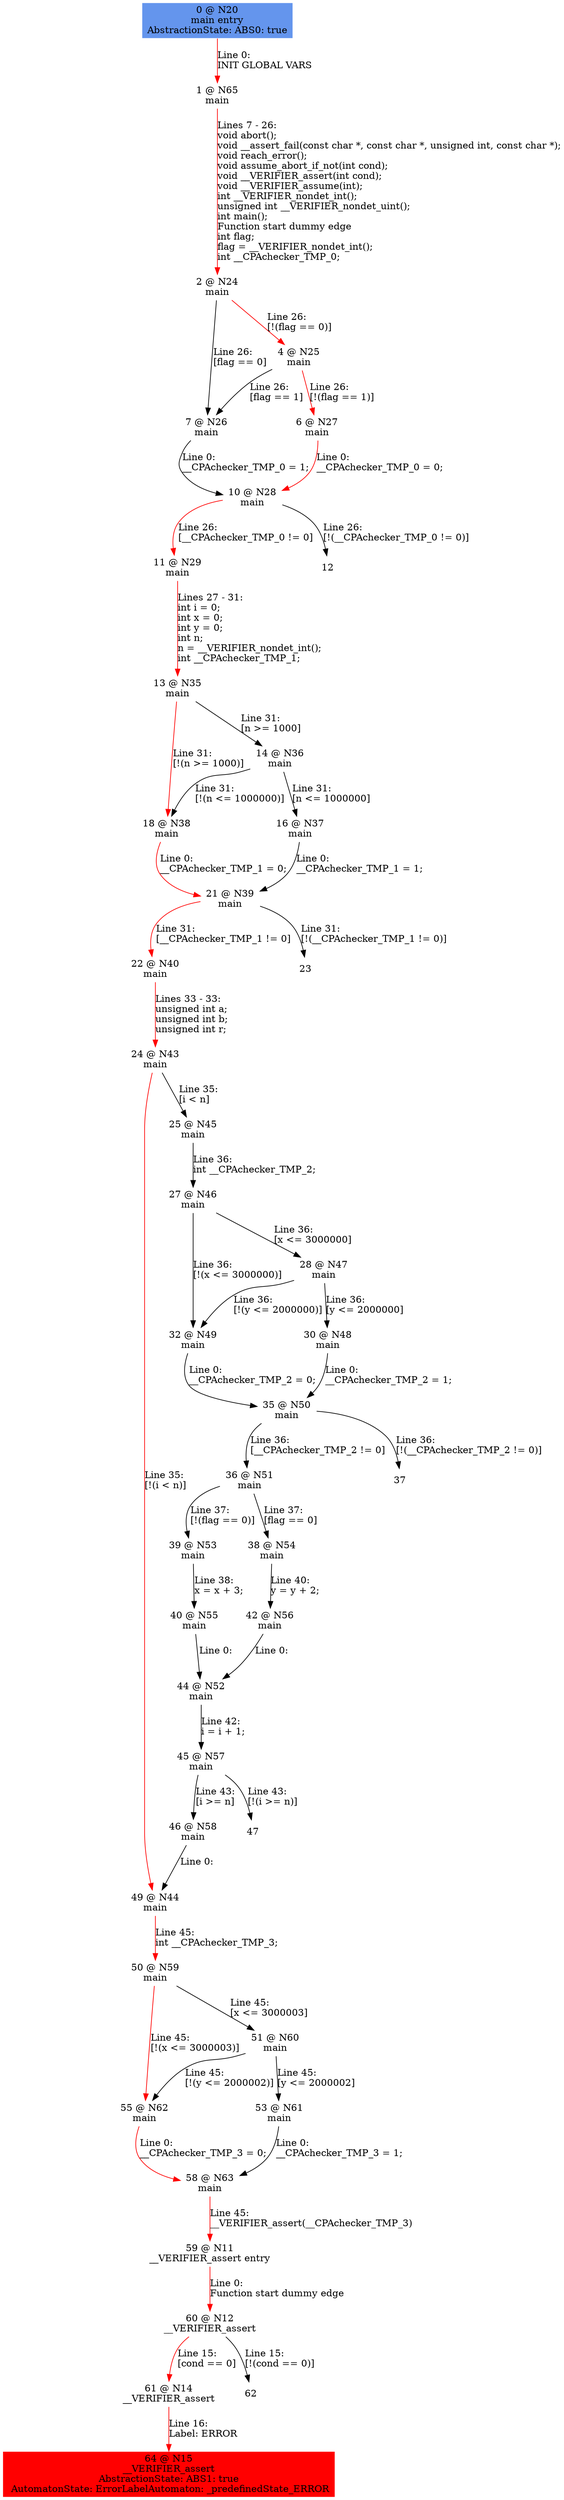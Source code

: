 digraph ARG {
node [style="filled" shape="box" color="white"]
0 [fillcolor="cornflowerblue" label="0 @ N20\nmain entry\nAbstractionState: ABS0: true\n" id="0"]
1 [label="1 @ N65\nmain\n" id="1"]
2 [label="2 @ N24\nmain\n" id="2"]
7 [label="7 @ N26\nmain\n" id="7"]
10 [label="10 @ N28\nmain\n" id="10"]
11 [label="11 @ N29\nmain\n" id="11"]
13 [label="13 @ N35\nmain\n" id="13"]
18 [label="18 @ N38\nmain\n" id="18"]
21 [label="21 @ N39\nmain\n" id="21"]
22 [label="22 @ N40\nmain\n" id="22"]
24 [label="24 @ N43\nmain\n" id="24"]
49 [label="49 @ N44\nmain\n" id="49"]
50 [label="50 @ N59\nmain\n" id="50"]
55 [label="55 @ N62\nmain\n" id="55"]
58 [label="58 @ N63\nmain\n" id="58"]
59 [label="59 @ N11\n__VERIFIER_assert entry\n" id="59"]
60 [label="60 @ N12\n__VERIFIER_assert\n" id="60"]
61 [label="61 @ N14\n__VERIFIER_assert\n" id="61"]
64 [fillcolor="red" label="64 @ N15\n__VERIFIER_assert\nAbstractionState: ABS1: true\n AutomatonState: ErrorLabelAutomaton: _predefinedState_ERROR\n" id="64"]
51 [label="51 @ N60\nmain\n" id="51"]
53 [label="53 @ N61\nmain\n" id="53"]
25 [label="25 @ N45\nmain\n" id="25"]
27 [label="27 @ N46\nmain\n" id="27"]
32 [label="32 @ N49\nmain\n" id="32"]
35 [label="35 @ N50\nmain\n" id="35"]
36 [label="36 @ N51\nmain\n" id="36"]
39 [label="39 @ N53\nmain\n" id="39"]
40 [label="40 @ N55\nmain\n" id="40"]
44 [label="44 @ N52\nmain\n" id="44"]
45 [label="45 @ N57\nmain\n" id="45"]
46 [label="46 @ N58\nmain\n" id="46"]
38 [label="38 @ N54\nmain\n" id="38"]
42 [label="42 @ N56\nmain\n" id="42"]
28 [label="28 @ N47\nmain\n" id="28"]
30 [label="30 @ N48\nmain\n" id="30"]
14 [label="14 @ N36\nmain\n" id="14"]
16 [label="16 @ N37\nmain\n" id="16"]
4 [label="4 @ N25\nmain\n" id="4"]
6 [label="6 @ N27\nmain\n" id="6"]
0 -> 1 [color="red" label="Line 0: \lINIT GLOBAL VARS\l" id="0 -> 1"]
1 -> 2 [color="red" label="Lines 7 - 26: \lvoid abort();\lvoid __assert_fail(const char *, const char *, unsigned int, const char *);\lvoid reach_error();\lvoid assume_abort_if_not(int cond);\lvoid __VERIFIER_assert(int cond);\lvoid __VERIFIER_assume(int);\lint __VERIFIER_nondet_int();\lunsigned int __VERIFIER_nondet_uint();\lint main();\lFunction start dummy edge\lint flag;\lflag = __VERIFIER_nondet_int();\lint __CPAchecker_TMP_0;\l" id="1 -> 2"]
2 -> 4 [color="red" label="Line 26: \l[!(flag == 0)]\l" id="2 -> 4"]
2 -> 7 [label="Line 26: \l[flag == 0]\l" id="2 -> 7"]
7 -> 10 [label="Line 0: \l__CPAchecker_TMP_0 = 1;\l" id="7 -> 10"]
10 -> 11 [color="red" label="Line 26: \l[__CPAchecker_TMP_0 != 0]\l" id="10 -> 11"]
10 -> 12 [label="Line 26: \l[!(__CPAchecker_TMP_0 != 0)]\l" id="10 -> 12"]
11 -> 13 [color="red" label="Lines 27 - 31: \lint i = 0;\lint x = 0;\lint y = 0;\lint n;\ln = __VERIFIER_nondet_int();\lint __CPAchecker_TMP_1;\l" id="11 -> 13"]
13 -> 14 [label="Line 31: \l[n >= 1000]\l" id="13 -> 14"]
13 -> 18 [color="red" label="Line 31: \l[!(n >= 1000)]\l" id="13 -> 18"]
18 -> 21 [color="red" label="Line 0: \l__CPAchecker_TMP_1 = 0;\l" id="18 -> 21"]
21 -> 22 [color="red" label="Line 31: \l[__CPAchecker_TMP_1 != 0]\l" id="21 -> 22"]
21 -> 23 [label="Line 31: \l[!(__CPAchecker_TMP_1 != 0)]\l" id="21 -> 23"]
22 -> 24 [color="red" label="Lines 33 - 33: \lunsigned int a;\lunsigned int b;\lunsigned int r;\l" id="22 -> 24"]
24 -> 25 [label="Line 35: \l[i < n]\l" id="24 -> 25"]
24 -> 49 [color="red" label="Line 35: \l[!(i < n)]\l" id="24 -> 49"]
49 -> 50 [color="red" label="Line 45: \lint __CPAchecker_TMP_3;\l" id="49 -> 50"]
50 -> 51 [label="Line 45: \l[x <= 3000003]\l" id="50 -> 51"]
50 -> 55 [color="red" label="Line 45: \l[!(x <= 3000003)]\l" id="50 -> 55"]
55 -> 58 [color="red" label="Line 0: \l__CPAchecker_TMP_3 = 0;\l" id="55 -> 58"]
58 -> 59 [color="red" label="Line 45: \l__VERIFIER_assert(__CPAchecker_TMP_3)\l" id="58 -> 59"]
59 -> 60 [color="red" label="Line 0: \lFunction start dummy edge\l" id="59 -> 60"]
60 -> 61 [color="red" label="Line 15: \l[cond == 0]\l" id="60 -> 61"]
60 -> 62 [label="Line 15: \l[!(cond == 0)]\l" id="60 -> 62"]
61 -> 64 [color="red" label="Line 16: \lLabel: ERROR\l" id="61 -> 64"]
51 -> 53 [label="Line 45: \l[y <= 2000002]\l" id="51 -> 53"]
51 -> 55 [label="Line 45: \l[!(y <= 2000002)]\l" id="51 -> 55"]
53 -> 58 [label="Line 0: \l__CPAchecker_TMP_3 = 1;\l" id="53 -> 58"]
25 -> 27 [label="Line 36: \lint __CPAchecker_TMP_2;\l" id="25 -> 27"]
27 -> 28 [label="Line 36: \l[x <= 3000000]\l" id="27 -> 28"]
27 -> 32 [label="Line 36: \l[!(x <= 3000000)]\l" id="27 -> 32"]
32 -> 35 [label="Line 0: \l__CPAchecker_TMP_2 = 0;\l" id="32 -> 35"]
35 -> 36 [label="Line 36: \l[__CPAchecker_TMP_2 != 0]\l" id="35 -> 36"]
35 -> 37 [label="Line 36: \l[!(__CPAchecker_TMP_2 != 0)]\l" id="35 -> 37"]
36 -> 38 [label="Line 37: \l[flag == 0]\l" id="36 -> 38"]
36 -> 39 [label="Line 37: \l[!(flag == 0)]\l" id="36 -> 39"]
39 -> 40 [label="Line 38: \lx = x + 3;\l" id="39 -> 40"]
40 -> 44 [label="Line 0: \l\l" id="40 -> 44"]
44 -> 45 [label="Line 42: \li = i + 1;\l" id="44 -> 45"]
45 -> 46 [label="Line 43: \l[i >= n]\l" id="45 -> 46"]
45 -> 47 [label="Line 43: \l[!(i >= n)]\l" id="45 -> 47"]
46 -> 49 [label="Line 0: \l\l" id="46 -> 49"]
38 -> 42 [label="Line 40: \ly = y + 2;\l" id="38 -> 42"]
42 -> 44 [label="Line 0: \l\l" id="42 -> 44"]
28 -> 30 [label="Line 36: \l[y <= 2000000]\l" id="28 -> 30"]
28 -> 32 [label="Line 36: \l[!(y <= 2000000)]\l" id="28 -> 32"]
30 -> 35 [label="Line 0: \l__CPAchecker_TMP_2 = 1;\l" id="30 -> 35"]
14 -> 16 [label="Line 31: \l[n <= 1000000]\l" id="14 -> 16"]
14 -> 18 [label="Line 31: \l[!(n <= 1000000)]\l" id="14 -> 18"]
16 -> 21 [label="Line 0: \l__CPAchecker_TMP_1 = 1;\l" id="16 -> 21"]
4 -> 6 [color="red" label="Line 26: \l[!(flag == 1)]\l" id="4 -> 6"]
4 -> 7 [label="Line 26: \l[flag == 1]\l" id="4 -> 7"]
6 -> 10 [color="red" label="Line 0: \l__CPAchecker_TMP_0 = 0;\l" id="6 -> 10"]
}
